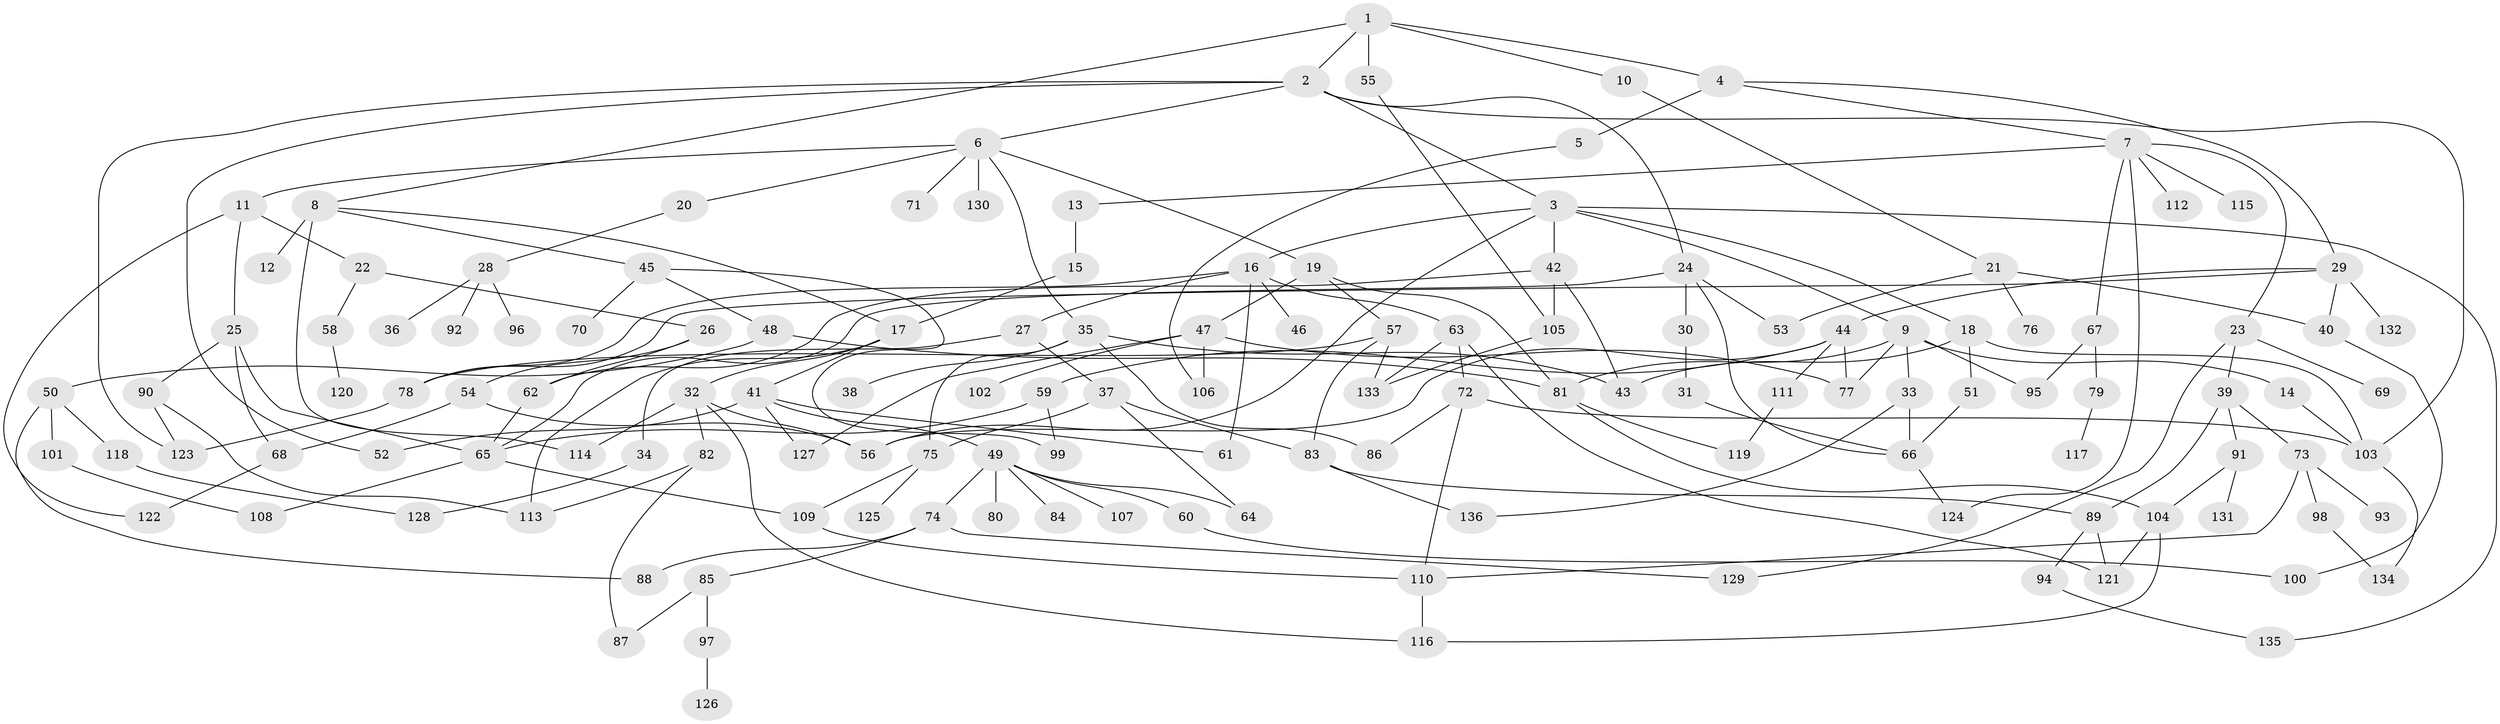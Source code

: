 // coarse degree distribution, {4: 0.14634146341463414, 3: 0.14634146341463414, 5: 0.14634146341463414, 9: 0.04878048780487805, 2: 0.24390243902439024, 1: 0.04878048780487805, 8: 0.04878048780487805, 11: 0.024390243902439025, 7: 0.12195121951219512, 6: 0.024390243902439025}
// Generated by graph-tools (version 1.1) at 2025/36/03/04/25 23:36:07]
// undirected, 136 vertices, 199 edges
graph export_dot {
  node [color=gray90,style=filled];
  1;
  2;
  3;
  4;
  5;
  6;
  7;
  8;
  9;
  10;
  11;
  12;
  13;
  14;
  15;
  16;
  17;
  18;
  19;
  20;
  21;
  22;
  23;
  24;
  25;
  26;
  27;
  28;
  29;
  30;
  31;
  32;
  33;
  34;
  35;
  36;
  37;
  38;
  39;
  40;
  41;
  42;
  43;
  44;
  45;
  46;
  47;
  48;
  49;
  50;
  51;
  52;
  53;
  54;
  55;
  56;
  57;
  58;
  59;
  60;
  61;
  62;
  63;
  64;
  65;
  66;
  67;
  68;
  69;
  70;
  71;
  72;
  73;
  74;
  75;
  76;
  77;
  78;
  79;
  80;
  81;
  82;
  83;
  84;
  85;
  86;
  87;
  88;
  89;
  90;
  91;
  92;
  93;
  94;
  95;
  96;
  97;
  98;
  99;
  100;
  101;
  102;
  103;
  104;
  105;
  106;
  107;
  108;
  109;
  110;
  111;
  112;
  113;
  114;
  115;
  116;
  117;
  118;
  119;
  120;
  121;
  122;
  123;
  124;
  125;
  126;
  127;
  128;
  129;
  130;
  131;
  132;
  133;
  134;
  135;
  136;
  1 -- 2;
  1 -- 4;
  1 -- 8;
  1 -- 10;
  1 -- 55;
  2 -- 3;
  2 -- 6;
  2 -- 24;
  2 -- 52;
  2 -- 103;
  2 -- 123;
  3 -- 9;
  3 -- 16;
  3 -- 18;
  3 -- 42;
  3 -- 135;
  3 -- 56;
  4 -- 5;
  4 -- 7;
  4 -- 29;
  5 -- 106;
  6 -- 11;
  6 -- 19;
  6 -- 20;
  6 -- 35;
  6 -- 71;
  6 -- 130;
  7 -- 13;
  7 -- 23;
  7 -- 67;
  7 -- 112;
  7 -- 115;
  7 -- 124;
  8 -- 12;
  8 -- 45;
  8 -- 114;
  8 -- 17;
  9 -- 14;
  9 -- 33;
  9 -- 81;
  9 -- 95;
  9 -- 77;
  10 -- 21;
  11 -- 22;
  11 -- 25;
  11 -- 122;
  13 -- 15;
  14 -- 103;
  15 -- 17;
  16 -- 27;
  16 -- 46;
  16 -- 63;
  16 -- 61;
  16 -- 78;
  17 -- 32;
  17 -- 41;
  17 -- 113;
  18 -- 43;
  18 -- 51;
  18 -- 103;
  19 -- 47;
  19 -- 57;
  19 -- 81;
  20 -- 28;
  21 -- 40;
  21 -- 53;
  21 -- 76;
  22 -- 26;
  22 -- 58;
  23 -- 39;
  23 -- 69;
  23 -- 129;
  24 -- 30;
  24 -- 66;
  24 -- 65;
  24 -- 53;
  25 -- 68;
  25 -- 90;
  25 -- 65;
  26 -- 54;
  26 -- 62;
  27 -- 34;
  27 -- 37;
  28 -- 36;
  28 -- 92;
  28 -- 96;
  29 -- 44;
  29 -- 78;
  29 -- 132;
  29 -- 40;
  30 -- 31;
  31 -- 66;
  32 -- 56;
  32 -- 82;
  32 -- 114;
  32 -- 116;
  33 -- 136;
  33 -- 66;
  34 -- 128;
  35 -- 38;
  35 -- 86;
  35 -- 75;
  35 -- 43;
  37 -- 75;
  37 -- 83;
  37 -- 64;
  39 -- 73;
  39 -- 91;
  39 -- 89;
  40 -- 100;
  41 -- 49;
  41 -- 61;
  41 -- 127;
  41 -- 52;
  42 -- 62;
  42 -- 105;
  42 -- 43;
  44 -- 59;
  44 -- 111;
  44 -- 56;
  44 -- 77;
  45 -- 48;
  45 -- 70;
  45 -- 99;
  47 -- 77;
  47 -- 102;
  47 -- 106;
  47 -- 127;
  48 -- 50;
  48 -- 81;
  49 -- 60;
  49 -- 64;
  49 -- 74;
  49 -- 80;
  49 -- 84;
  49 -- 107;
  50 -- 88;
  50 -- 101;
  50 -- 118;
  51 -- 66;
  54 -- 56;
  54 -- 68;
  55 -- 105;
  57 -- 133;
  57 -- 78;
  57 -- 83;
  58 -- 120;
  59 -- 65;
  59 -- 99;
  60 -- 100;
  62 -- 65;
  63 -- 72;
  63 -- 121;
  63 -- 133;
  65 -- 108;
  65 -- 109;
  66 -- 124;
  67 -- 79;
  67 -- 95;
  68 -- 122;
  72 -- 103;
  72 -- 86;
  72 -- 110;
  73 -- 93;
  73 -- 98;
  73 -- 110;
  74 -- 85;
  74 -- 129;
  74 -- 88;
  75 -- 109;
  75 -- 125;
  78 -- 123;
  79 -- 117;
  81 -- 104;
  81 -- 119;
  82 -- 87;
  82 -- 113;
  83 -- 89;
  83 -- 136;
  85 -- 97;
  85 -- 87;
  89 -- 94;
  89 -- 121;
  90 -- 123;
  90 -- 113;
  91 -- 131;
  91 -- 104;
  94 -- 135;
  97 -- 126;
  98 -- 134;
  101 -- 108;
  103 -- 134;
  104 -- 121;
  104 -- 116;
  105 -- 133;
  109 -- 110;
  110 -- 116;
  111 -- 119;
  118 -- 128;
}
